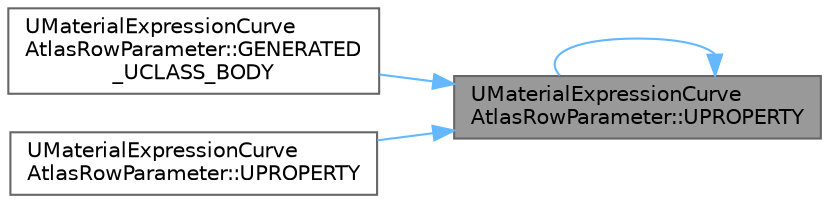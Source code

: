 digraph "UMaterialExpressionCurveAtlasRowParameter::UPROPERTY"
{
 // INTERACTIVE_SVG=YES
 // LATEX_PDF_SIZE
  bgcolor="transparent";
  edge [fontname=Helvetica,fontsize=10,labelfontname=Helvetica,labelfontsize=10];
  node [fontname=Helvetica,fontsize=10,shape=box,height=0.2,width=0.4];
  rankdir="RL";
  Node1 [id="Node000001",label="UMaterialExpressionCurve\lAtlasRowParameter::UPROPERTY",height=0.2,width=0.4,color="gray40", fillcolor="grey60", style="filled", fontcolor="black",tooltip=" "];
  Node1 -> Node2 [id="edge1_Node000001_Node000002",dir="back",color="steelblue1",style="solid",tooltip=" "];
  Node2 [id="Node000002",label="UMaterialExpressionCurve\lAtlasRowParameter::GENERATED\l_UCLASS_BODY",height=0.2,width=0.4,color="grey40", fillcolor="white", style="filled",URL="$d9/d3d/classUMaterialExpressionCurveAtlasRowParameter.html#af1e520048bf14404e79a24c76b8e0eaa",tooltip=" "];
  Node1 -> Node3 [id="edge2_Node000001_Node000003",dir="back",color="steelblue1",style="solid",tooltip=" "];
  Node3 [id="Node000003",label="UMaterialExpressionCurve\lAtlasRowParameter::UPROPERTY",height=0.2,width=0.4,color="grey40", fillcolor="white", style="filled",URL="$d9/d3d/classUMaterialExpressionCurveAtlasRowParameter.html#a71901211ec94ac99d41ce535005daf0b",tooltip=" "];
  Node1 -> Node1 [id="edge3_Node000001_Node000001",dir="back",color="steelblue1",style="solid",tooltip=" "];
}
